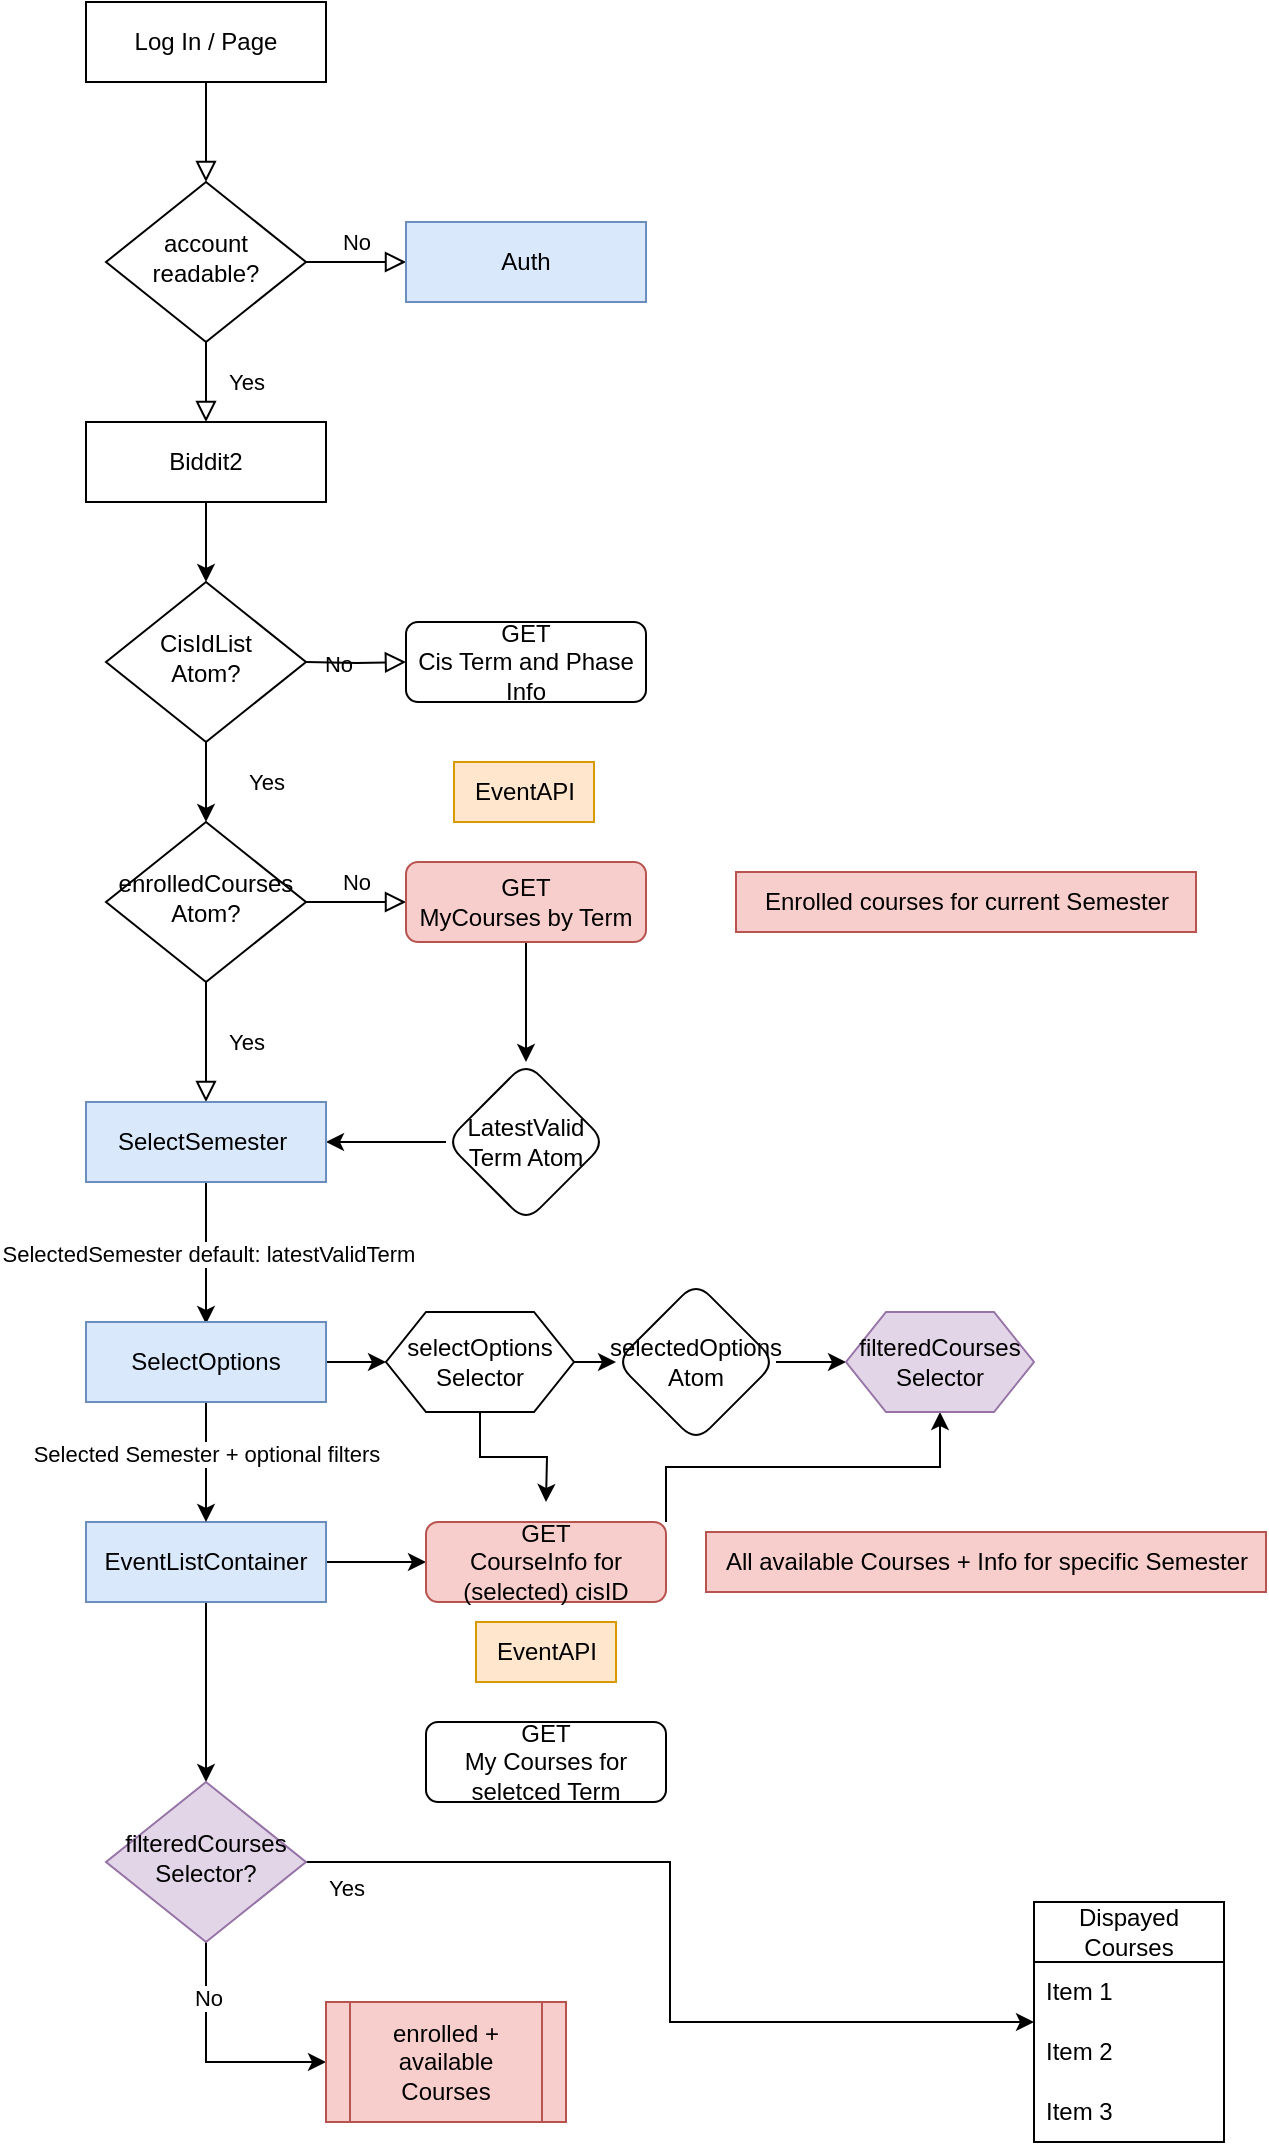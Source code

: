 <mxfile version="24.4.4" type="device">
  <diagram id="C5RBs43oDa-KdzZeNtuy" name="Page-1">
    <mxGraphModel dx="2074" dy="1098" grid="1" gridSize="10" guides="1" tooltips="1" connect="1" arrows="1" fold="1" page="1" pageScale="1" pageWidth="827" pageHeight="1169" math="0" shadow="0">
      <root>
        <mxCell id="WIyWlLk6GJQsqaUBKTNV-0" />
        <mxCell id="WIyWlLk6GJQsqaUBKTNV-1" parent="WIyWlLk6GJQsqaUBKTNV-0" />
        <mxCell id="WIyWlLk6GJQsqaUBKTNV-2" value="" style="rounded=0;html=1;jettySize=auto;orthogonalLoop=1;fontSize=11;endArrow=block;endFill=0;endSize=8;strokeWidth=1;shadow=0;labelBackgroundColor=none;edgeStyle=orthogonalEdgeStyle;" parent="WIyWlLk6GJQsqaUBKTNV-1" source="WIyWlLk6GJQsqaUBKTNV-3" target="WIyWlLk6GJQsqaUBKTNV-6" edge="1">
          <mxGeometry relative="1" as="geometry" />
        </mxCell>
        <mxCell id="WIyWlLk6GJQsqaUBKTNV-3" value="Log In / Page" style="rounded=0;whiteSpace=wrap;html=1;fontSize=12;glass=0;strokeWidth=1;shadow=0;" parent="WIyWlLk6GJQsqaUBKTNV-1" vertex="1">
          <mxGeometry x="160" y="80" width="120" height="40" as="geometry" />
        </mxCell>
        <mxCell id="WIyWlLk6GJQsqaUBKTNV-4" value="Yes" style="rounded=0;html=1;jettySize=auto;orthogonalLoop=1;fontSize=11;endArrow=block;endFill=0;endSize=8;strokeWidth=1;shadow=0;labelBackgroundColor=none;edgeStyle=orthogonalEdgeStyle;" parent="WIyWlLk6GJQsqaUBKTNV-1" source="WIyWlLk6GJQsqaUBKTNV-6" edge="1">
          <mxGeometry y="20" relative="1" as="geometry">
            <mxPoint as="offset" />
            <mxPoint x="220" y="290" as="targetPoint" />
            <Array as="points">
              <mxPoint x="220" y="290" />
              <mxPoint x="220" y="290" />
            </Array>
          </mxGeometry>
        </mxCell>
        <mxCell id="WIyWlLk6GJQsqaUBKTNV-5" value="No" style="edgeStyle=orthogonalEdgeStyle;rounded=0;html=1;jettySize=auto;orthogonalLoop=1;fontSize=11;endArrow=block;endFill=0;endSize=8;strokeWidth=1;shadow=0;labelBackgroundColor=none;" parent="WIyWlLk6GJQsqaUBKTNV-1" source="WIyWlLk6GJQsqaUBKTNV-6" target="WIyWlLk6GJQsqaUBKTNV-7" edge="1">
          <mxGeometry y="10" relative="1" as="geometry">
            <mxPoint as="offset" />
          </mxGeometry>
        </mxCell>
        <mxCell id="WIyWlLk6GJQsqaUBKTNV-6" value="account readable?" style="rhombus;whiteSpace=wrap;html=1;shadow=0;fontFamily=Helvetica;fontSize=12;align=center;strokeWidth=1;spacing=6;spacingTop=-4;" parent="WIyWlLk6GJQsqaUBKTNV-1" vertex="1">
          <mxGeometry x="170" y="170" width="100" height="80" as="geometry" />
        </mxCell>
        <mxCell id="WIyWlLk6GJQsqaUBKTNV-7" value="Auth" style="rounded=0;whiteSpace=wrap;html=1;fontSize=12;glass=0;strokeWidth=1;shadow=0;fillColor=#dae8fc;strokeColor=#6c8ebf;" parent="WIyWlLk6GJQsqaUBKTNV-1" vertex="1">
          <mxGeometry x="320" y="190" width="120" height="40" as="geometry" />
        </mxCell>
        <mxCell id="3vHBoHLLcwCQv0nsUdWj-6" value="" style="edgeStyle=orthogonalEdgeStyle;rounded=0;orthogonalLoop=1;jettySize=auto;html=1;" parent="WIyWlLk6GJQsqaUBKTNV-1" source="WIyWlLk6GJQsqaUBKTNV-11" target="3vHBoHLLcwCQv0nsUdWj-5" edge="1">
          <mxGeometry relative="1" as="geometry" />
        </mxCell>
        <mxCell id="WIyWlLk6GJQsqaUBKTNV-11" value="Biddit2" style="rounded=0;whiteSpace=wrap;html=1;fontSize=12;glass=0;strokeWidth=1;shadow=0;" parent="WIyWlLk6GJQsqaUBKTNV-1" vertex="1">
          <mxGeometry x="160" y="290" width="120" height="40" as="geometry" />
        </mxCell>
        <mxCell id="3vHBoHLLcwCQv0nsUdWj-17" value="Yes" style="edgeStyle=orthogonalEdgeStyle;rounded=0;orthogonalLoop=1;jettySize=auto;html=1;" parent="WIyWlLk6GJQsqaUBKTNV-1" source="3vHBoHLLcwCQv0nsUdWj-5" target="3vHBoHLLcwCQv0nsUdWj-13" edge="1">
          <mxGeometry y="30" relative="1" as="geometry">
            <mxPoint as="offset" />
          </mxGeometry>
        </mxCell>
        <mxCell id="3vHBoHLLcwCQv0nsUdWj-5" value="CisIdList&lt;div&gt;Atom?&lt;/div&gt;" style="rhombus;whiteSpace=wrap;html=1;shadow=0;fontFamily=Helvetica;fontSize=12;align=center;strokeWidth=1;spacing=6;spacingTop=-4;" parent="WIyWlLk6GJQsqaUBKTNV-1" vertex="1">
          <mxGeometry x="170" y="370" width="100" height="80" as="geometry" />
        </mxCell>
        <mxCell id="3vHBoHLLcwCQv0nsUdWj-9" value="No" style="edgeStyle=orthogonalEdgeStyle;rounded=0;html=1;jettySize=auto;orthogonalLoop=1;fontSize=11;endArrow=block;endFill=0;endSize=8;strokeWidth=1;shadow=0;labelBackgroundColor=none;" parent="WIyWlLk6GJQsqaUBKTNV-1" target="3vHBoHLLcwCQv0nsUdWj-10" edge="1">
          <mxGeometry y="10" relative="1" as="geometry">
            <mxPoint as="offset" />
            <mxPoint x="270" y="410" as="sourcePoint" />
          </mxGeometry>
        </mxCell>
        <mxCell id="3vHBoHLLcwCQv0nsUdWj-10" value="GET&lt;div&gt;Cis Term and Phase Info&lt;/div&gt;" style="rounded=1;whiteSpace=wrap;html=1;fontSize=12;glass=0;strokeWidth=1;shadow=0;" parent="WIyWlLk6GJQsqaUBKTNV-1" vertex="1">
          <mxGeometry x="320" y="390" width="120" height="40" as="geometry" />
        </mxCell>
        <mxCell id="3vHBoHLLcwCQv0nsUdWj-11" value="Yes" style="rounded=0;html=1;jettySize=auto;orthogonalLoop=1;fontSize=11;endArrow=block;endFill=0;endSize=8;strokeWidth=1;shadow=0;labelBackgroundColor=none;edgeStyle=orthogonalEdgeStyle;entryX=0.5;entryY=0;entryDx=0;entryDy=0;" parent="WIyWlLk6GJQsqaUBKTNV-1" source="3vHBoHLLcwCQv0nsUdWj-13" target="3vHBoHLLcwCQv0nsUdWj-23" edge="1">
          <mxGeometry y="20" relative="1" as="geometry">
            <mxPoint as="offset" />
            <mxPoint x="220" y="610" as="targetPoint" />
            <Array as="points" />
          </mxGeometry>
        </mxCell>
        <mxCell id="3vHBoHLLcwCQv0nsUdWj-12" value="No" style="edgeStyle=orthogonalEdgeStyle;rounded=0;html=1;jettySize=auto;orthogonalLoop=1;fontSize=11;endArrow=block;endFill=0;endSize=8;strokeWidth=1;shadow=0;labelBackgroundColor=none;" parent="WIyWlLk6GJQsqaUBKTNV-1" source="3vHBoHLLcwCQv0nsUdWj-13" target="3vHBoHLLcwCQv0nsUdWj-14" edge="1">
          <mxGeometry y="10" relative="1" as="geometry">
            <mxPoint as="offset" />
          </mxGeometry>
        </mxCell>
        <mxCell id="3vHBoHLLcwCQv0nsUdWj-13" value="enrolledCourses Atom?" style="rhombus;whiteSpace=wrap;html=1;shadow=0;fontFamily=Helvetica;fontSize=12;align=center;strokeWidth=1;spacing=6;spacingTop=-4;" parent="WIyWlLk6GJQsqaUBKTNV-1" vertex="1">
          <mxGeometry x="170" y="490" width="100" height="80" as="geometry" />
        </mxCell>
        <mxCell id="3vHBoHLLcwCQv0nsUdWj-21" value="" style="edgeStyle=orthogonalEdgeStyle;rounded=0;orthogonalLoop=1;jettySize=auto;html=1;" parent="WIyWlLk6GJQsqaUBKTNV-1" source="3vHBoHLLcwCQv0nsUdWj-14" target="3vHBoHLLcwCQv0nsUdWj-20" edge="1">
          <mxGeometry relative="1" as="geometry" />
        </mxCell>
        <mxCell id="3vHBoHLLcwCQv0nsUdWj-14" value="GET&lt;div&gt;MyCourses by Term&lt;/div&gt;" style="rounded=1;whiteSpace=wrap;html=1;fontSize=12;glass=0;strokeWidth=1;shadow=0;fillColor=#f8cecc;strokeColor=#b85450;" parent="WIyWlLk6GJQsqaUBKTNV-1" vertex="1">
          <mxGeometry x="320" y="510" width="120" height="40" as="geometry" />
        </mxCell>
        <mxCell id="3vHBoHLLcwCQv0nsUdWj-19" value="EventAPI" style="text;html=1;align=center;verticalAlign=middle;resizable=0;points=[];autosize=1;strokeColor=#d79b00;fillColor=#ffe6cc;" parent="WIyWlLk6GJQsqaUBKTNV-1" vertex="1">
          <mxGeometry x="344" y="460" width="70" height="30" as="geometry" />
        </mxCell>
        <mxCell id="3vHBoHLLcwCQv0nsUdWj-24" value="" style="edgeStyle=orthogonalEdgeStyle;rounded=0;orthogonalLoop=1;jettySize=auto;html=1;" parent="WIyWlLk6GJQsqaUBKTNV-1" source="3vHBoHLLcwCQv0nsUdWj-20" target="3vHBoHLLcwCQv0nsUdWj-23" edge="1">
          <mxGeometry relative="1" as="geometry" />
        </mxCell>
        <mxCell id="3vHBoHLLcwCQv0nsUdWj-20" value="LatestValid Term Atom" style="rhombus;whiteSpace=wrap;html=1;rounded=1;glass=0;strokeWidth=1;shadow=0;" parent="WIyWlLk6GJQsqaUBKTNV-1" vertex="1">
          <mxGeometry x="340" y="610" width="80" height="80" as="geometry" />
        </mxCell>
        <mxCell id="3vHBoHLLcwCQv0nsUdWj-26" value="SelectedSemester default: latestValidTerm" style="edgeStyle=orthogonalEdgeStyle;rounded=0;orthogonalLoop=1;jettySize=auto;html=1;" parent="WIyWlLk6GJQsqaUBKTNV-1" source="3vHBoHLLcwCQv0nsUdWj-23" edge="1">
          <mxGeometry relative="1" as="geometry">
            <mxPoint x="220" y="741" as="targetPoint" />
          </mxGeometry>
        </mxCell>
        <mxCell id="3vHBoHLLcwCQv0nsUdWj-23" value="SelectSemester&amp;nbsp;" style="rounded=0;whiteSpace=wrap;html=1;fontSize=12;glass=0;strokeWidth=1;shadow=0;fillColor=#dae8fc;strokeColor=#6c8ebf;" parent="WIyWlLk6GJQsqaUBKTNV-1" vertex="1">
          <mxGeometry x="160" y="630" width="120" height="40" as="geometry" />
        </mxCell>
        <mxCell id="nlyTlsR4S4qq6TwGB-oL-7" value="Enrolled courses for current Semester" style="text;html=1;align=center;verticalAlign=middle;resizable=0;points=[];autosize=1;strokeColor=#b85450;fillColor=#f8cecc;" vertex="1" parent="WIyWlLk6GJQsqaUBKTNV-1">
          <mxGeometry x="485" y="515" width="230" height="30" as="geometry" />
        </mxCell>
        <mxCell id="nlyTlsR4S4qq6TwGB-oL-8" value="" style="edgeStyle=orthogonalEdgeStyle;rounded=0;orthogonalLoop=1;jettySize=auto;html=1;" edge="1" parent="WIyWlLk6GJQsqaUBKTNV-1" source="nlyTlsR4S4qq6TwGB-oL-9" target="nlyTlsR4S4qq6TwGB-oL-10">
          <mxGeometry relative="1" as="geometry" />
        </mxCell>
        <mxCell id="nlyTlsR4S4qq6TwGB-oL-25" value="" style="edgeStyle=orthogonalEdgeStyle;rounded=0;orthogonalLoop=1;jettySize=auto;html=1;" edge="1" parent="WIyWlLk6GJQsqaUBKTNV-1" source="nlyTlsR4S4qq6TwGB-oL-9" target="nlyTlsR4S4qq6TwGB-oL-24">
          <mxGeometry relative="1" as="geometry" />
        </mxCell>
        <mxCell id="nlyTlsR4S4qq6TwGB-oL-9" value="EventListContainer" style="rounded=0;whiteSpace=wrap;html=1;fontSize=12;glass=0;strokeWidth=1;shadow=0;fillColor=#dae8fc;strokeColor=#6c8ebf;" vertex="1" parent="WIyWlLk6GJQsqaUBKTNV-1">
          <mxGeometry x="160" y="840" width="120" height="40" as="geometry" />
        </mxCell>
        <mxCell id="nlyTlsR4S4qq6TwGB-oL-37" style="edgeStyle=orthogonalEdgeStyle;rounded=0;orthogonalLoop=1;jettySize=auto;html=1;exitX=1;exitY=0;exitDx=0;exitDy=0;entryX=0.5;entryY=1;entryDx=0;entryDy=0;" edge="1" parent="WIyWlLk6GJQsqaUBKTNV-1" source="nlyTlsR4S4qq6TwGB-oL-10" target="nlyTlsR4S4qq6TwGB-oL-22">
          <mxGeometry relative="1" as="geometry" />
        </mxCell>
        <mxCell id="nlyTlsR4S4qq6TwGB-oL-10" value="GET&lt;div&gt;CourseInfo for (selected) cisID&lt;/div&gt;" style="rounded=1;whiteSpace=wrap;html=1;fontSize=12;glass=0;strokeWidth=1;shadow=0;fillColor=#f8cecc;strokeColor=#b85450;" vertex="1" parent="WIyWlLk6GJQsqaUBKTNV-1">
          <mxGeometry x="330" y="840" width="120" height="40" as="geometry" />
        </mxCell>
        <mxCell id="nlyTlsR4S4qq6TwGB-oL-11" value="EventAPI" style="text;html=1;align=center;verticalAlign=middle;resizable=0;points=[];autosize=1;strokeColor=#d79b00;fillColor=#ffe6cc;" vertex="1" parent="WIyWlLk6GJQsqaUBKTNV-1">
          <mxGeometry x="355" y="890" width="70" height="30" as="geometry" />
        </mxCell>
        <mxCell id="nlyTlsR4S4qq6TwGB-oL-12" value="All available Courses + Info for specific Semester" style="text;html=1;align=center;verticalAlign=middle;resizable=0;points=[];autosize=1;strokeColor=#b85450;fillColor=#f8cecc;" vertex="1" parent="WIyWlLk6GJQsqaUBKTNV-1">
          <mxGeometry x="470" y="845" width="280" height="30" as="geometry" />
        </mxCell>
        <mxCell id="nlyTlsR4S4qq6TwGB-oL-14" value="" style="edgeStyle=orthogonalEdgeStyle;rounded=0;orthogonalLoop=1;jettySize=auto;html=1;" edge="1" parent="WIyWlLk6GJQsqaUBKTNV-1" source="nlyTlsR4S4qq6TwGB-oL-13" target="nlyTlsR4S4qq6TwGB-oL-9">
          <mxGeometry relative="1" as="geometry" />
        </mxCell>
        <mxCell id="nlyTlsR4S4qq6TwGB-oL-34" value="Selected Semester + optional filters" style="edgeLabel;html=1;align=center;verticalAlign=middle;resizable=0;points=[];" vertex="1" connectable="0" parent="nlyTlsR4S4qq6TwGB-oL-14">
          <mxGeometry x="-0.133" relative="1" as="geometry">
            <mxPoint as="offset" />
          </mxGeometry>
        </mxCell>
        <mxCell id="nlyTlsR4S4qq6TwGB-oL-19" value="" style="edgeStyle=orthogonalEdgeStyle;rounded=0;orthogonalLoop=1;jettySize=auto;html=1;" edge="1" parent="WIyWlLk6GJQsqaUBKTNV-1" source="nlyTlsR4S4qq6TwGB-oL-13" target="nlyTlsR4S4qq6TwGB-oL-17">
          <mxGeometry relative="1" as="geometry" />
        </mxCell>
        <mxCell id="nlyTlsR4S4qq6TwGB-oL-13" value="SelectOptions" style="rounded=0;whiteSpace=wrap;html=1;fontSize=12;glass=0;strokeWidth=1;shadow=0;fillColor=#dae8fc;strokeColor=#6c8ebf;" vertex="1" parent="WIyWlLk6GJQsqaUBKTNV-1">
          <mxGeometry x="160" y="740" width="120" height="40" as="geometry" />
        </mxCell>
        <mxCell id="nlyTlsR4S4qq6TwGB-oL-15" value="GET&lt;div&gt;My Courses for seletced Term&lt;/div&gt;" style="rounded=1;whiteSpace=wrap;html=1;fontSize=12;glass=0;strokeWidth=1;shadow=0;" vertex="1" parent="WIyWlLk6GJQsqaUBKTNV-1">
          <mxGeometry x="330" y="940" width="120" height="40" as="geometry" />
        </mxCell>
        <mxCell id="nlyTlsR4S4qq6TwGB-oL-18" value="" style="edgeStyle=orthogonalEdgeStyle;rounded=0;orthogonalLoop=1;jettySize=auto;html=1;" edge="1" parent="WIyWlLk6GJQsqaUBKTNV-1" source="nlyTlsR4S4qq6TwGB-oL-17">
          <mxGeometry relative="1" as="geometry">
            <mxPoint x="390" y="830" as="targetPoint" />
          </mxGeometry>
        </mxCell>
        <mxCell id="nlyTlsR4S4qq6TwGB-oL-21" value="" style="edgeStyle=orthogonalEdgeStyle;rounded=0;orthogonalLoop=1;jettySize=auto;html=1;" edge="1" parent="WIyWlLk6GJQsqaUBKTNV-1" source="nlyTlsR4S4qq6TwGB-oL-17" target="nlyTlsR4S4qq6TwGB-oL-20">
          <mxGeometry relative="1" as="geometry" />
        </mxCell>
        <mxCell id="nlyTlsR4S4qq6TwGB-oL-17" value="selectOptions&lt;div&gt;Selector&lt;/div&gt;" style="shape=hexagon;perimeter=hexagonPerimeter2;whiteSpace=wrap;html=1;fixedSize=1;" vertex="1" parent="WIyWlLk6GJQsqaUBKTNV-1">
          <mxGeometry x="310" y="735" width="94" height="50" as="geometry" />
        </mxCell>
        <mxCell id="nlyTlsR4S4qq6TwGB-oL-23" value="" style="edgeStyle=orthogonalEdgeStyle;rounded=0;orthogonalLoop=1;jettySize=auto;html=1;" edge="1" parent="WIyWlLk6GJQsqaUBKTNV-1" source="nlyTlsR4S4qq6TwGB-oL-20" target="nlyTlsR4S4qq6TwGB-oL-22">
          <mxGeometry relative="1" as="geometry" />
        </mxCell>
        <mxCell id="nlyTlsR4S4qq6TwGB-oL-20" value="selectedOptions&lt;div&gt;Atom&lt;/div&gt;" style="rhombus;whiteSpace=wrap;html=1;rounded=1;glass=0;strokeWidth=1;shadow=0;" vertex="1" parent="WIyWlLk6GJQsqaUBKTNV-1">
          <mxGeometry x="425" y="720" width="80" height="80" as="geometry" />
        </mxCell>
        <mxCell id="nlyTlsR4S4qq6TwGB-oL-22" value="filteredCourses&lt;div&gt;Selector&lt;/div&gt;" style="shape=hexagon;perimeter=hexagonPerimeter2;whiteSpace=wrap;html=1;fixedSize=1;fillColor=#e1d5e7;strokeColor=#9673a6;" vertex="1" parent="WIyWlLk6GJQsqaUBKTNV-1">
          <mxGeometry x="540" y="735" width="94" height="50" as="geometry" />
        </mxCell>
        <mxCell id="nlyTlsR4S4qq6TwGB-oL-32" value="" style="edgeStyle=orthogonalEdgeStyle;rounded=0;orthogonalLoop=1;jettySize=auto;html=1;" edge="1" parent="WIyWlLk6GJQsqaUBKTNV-1" source="nlyTlsR4S4qq6TwGB-oL-24" target="nlyTlsR4S4qq6TwGB-oL-27">
          <mxGeometry relative="1" as="geometry" />
        </mxCell>
        <mxCell id="nlyTlsR4S4qq6TwGB-oL-33" value="Yes&lt;div&gt;&lt;br&gt;&lt;/div&gt;" style="edgeLabel;html=1;align=center;verticalAlign=middle;resizable=0;points=[];" vertex="1" connectable="0" parent="nlyTlsR4S4qq6TwGB-oL-32">
          <mxGeometry x="-0.545" y="2" relative="1" as="geometry">
            <mxPoint x="-81" y="22" as="offset" />
          </mxGeometry>
        </mxCell>
        <mxCell id="nlyTlsR4S4qq6TwGB-oL-38" style="edgeStyle=orthogonalEdgeStyle;rounded=0;orthogonalLoop=1;jettySize=auto;html=1;exitX=0.5;exitY=1;exitDx=0;exitDy=0;entryX=0;entryY=0.5;entryDx=0;entryDy=0;" edge="1" parent="WIyWlLk6GJQsqaUBKTNV-1" source="nlyTlsR4S4qq6TwGB-oL-24" target="nlyTlsR4S4qq6TwGB-oL-35">
          <mxGeometry relative="1" as="geometry" />
        </mxCell>
        <mxCell id="nlyTlsR4S4qq6TwGB-oL-40" value="No" style="edgeLabel;html=1;align=center;verticalAlign=middle;resizable=0;points=[];" vertex="1" connectable="0" parent="nlyTlsR4S4qq6TwGB-oL-38">
          <mxGeometry x="-0.533" y="1" relative="1" as="geometry">
            <mxPoint as="offset" />
          </mxGeometry>
        </mxCell>
        <mxCell id="nlyTlsR4S4qq6TwGB-oL-24" value="filteredCourses&lt;div&gt;Selector?&lt;/div&gt;" style="rhombus;whiteSpace=wrap;html=1;shadow=0;fontFamily=Helvetica;fontSize=12;align=center;strokeWidth=1;spacing=6;spacingTop=-4;fillColor=#e1d5e7;strokeColor=#9673a6;" vertex="1" parent="WIyWlLk6GJQsqaUBKTNV-1">
          <mxGeometry x="170" y="970" width="100" height="80" as="geometry" />
        </mxCell>
        <mxCell id="nlyTlsR4S4qq6TwGB-oL-27" value="Dispayed Courses" style="swimlane;fontStyle=0;childLayout=stackLayout;horizontal=1;startSize=30;horizontalStack=0;resizeParent=1;resizeParentMax=0;resizeLast=0;collapsible=1;marginBottom=0;whiteSpace=wrap;html=1;" vertex="1" parent="WIyWlLk6GJQsqaUBKTNV-1">
          <mxGeometry x="634" y="1030" width="95" height="120" as="geometry" />
        </mxCell>
        <mxCell id="nlyTlsR4S4qq6TwGB-oL-28" value="Item 1" style="text;strokeColor=none;fillColor=none;align=left;verticalAlign=middle;spacingLeft=4;spacingRight=4;overflow=hidden;points=[[0,0.5],[1,0.5]];portConstraint=eastwest;rotatable=0;whiteSpace=wrap;html=1;" vertex="1" parent="nlyTlsR4S4qq6TwGB-oL-27">
          <mxGeometry y="30" width="95" height="30" as="geometry" />
        </mxCell>
        <mxCell id="nlyTlsR4S4qq6TwGB-oL-29" value="Item 2" style="text;strokeColor=none;fillColor=none;align=left;verticalAlign=middle;spacingLeft=4;spacingRight=4;overflow=hidden;points=[[0,0.5],[1,0.5]];portConstraint=eastwest;rotatable=0;whiteSpace=wrap;html=1;" vertex="1" parent="nlyTlsR4S4qq6TwGB-oL-27">
          <mxGeometry y="60" width="95" height="30" as="geometry" />
        </mxCell>
        <mxCell id="nlyTlsR4S4qq6TwGB-oL-30" value="Item 3" style="text;strokeColor=none;fillColor=none;align=left;verticalAlign=middle;spacingLeft=4;spacingRight=4;overflow=hidden;points=[[0,0.5],[1,0.5]];portConstraint=eastwest;rotatable=0;whiteSpace=wrap;html=1;" vertex="1" parent="nlyTlsR4S4qq6TwGB-oL-27">
          <mxGeometry y="90" width="95" height="30" as="geometry" />
        </mxCell>
        <mxCell id="nlyTlsR4S4qq6TwGB-oL-35" value="enrolled + available Courses" style="shape=process;whiteSpace=wrap;html=1;backgroundOutline=1;fillColor=#f8cecc;strokeColor=#b85450;" vertex="1" parent="WIyWlLk6GJQsqaUBKTNV-1">
          <mxGeometry x="280" y="1080" width="120" height="60" as="geometry" />
        </mxCell>
      </root>
    </mxGraphModel>
  </diagram>
</mxfile>
